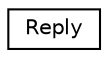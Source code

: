 digraph "类继承关系图"
{
  edge [fontname="Helvetica",fontsize="10",labelfontname="Helvetica",labelfontsize="10"];
  node [fontname="Helvetica",fontsize="10",shape=record];
  rankdir="LR";
  Node0 [label="Reply",height=0.2,width=0.4,color="black", fillcolor="white", style="filled",URL="$class_reply.html"];
}
